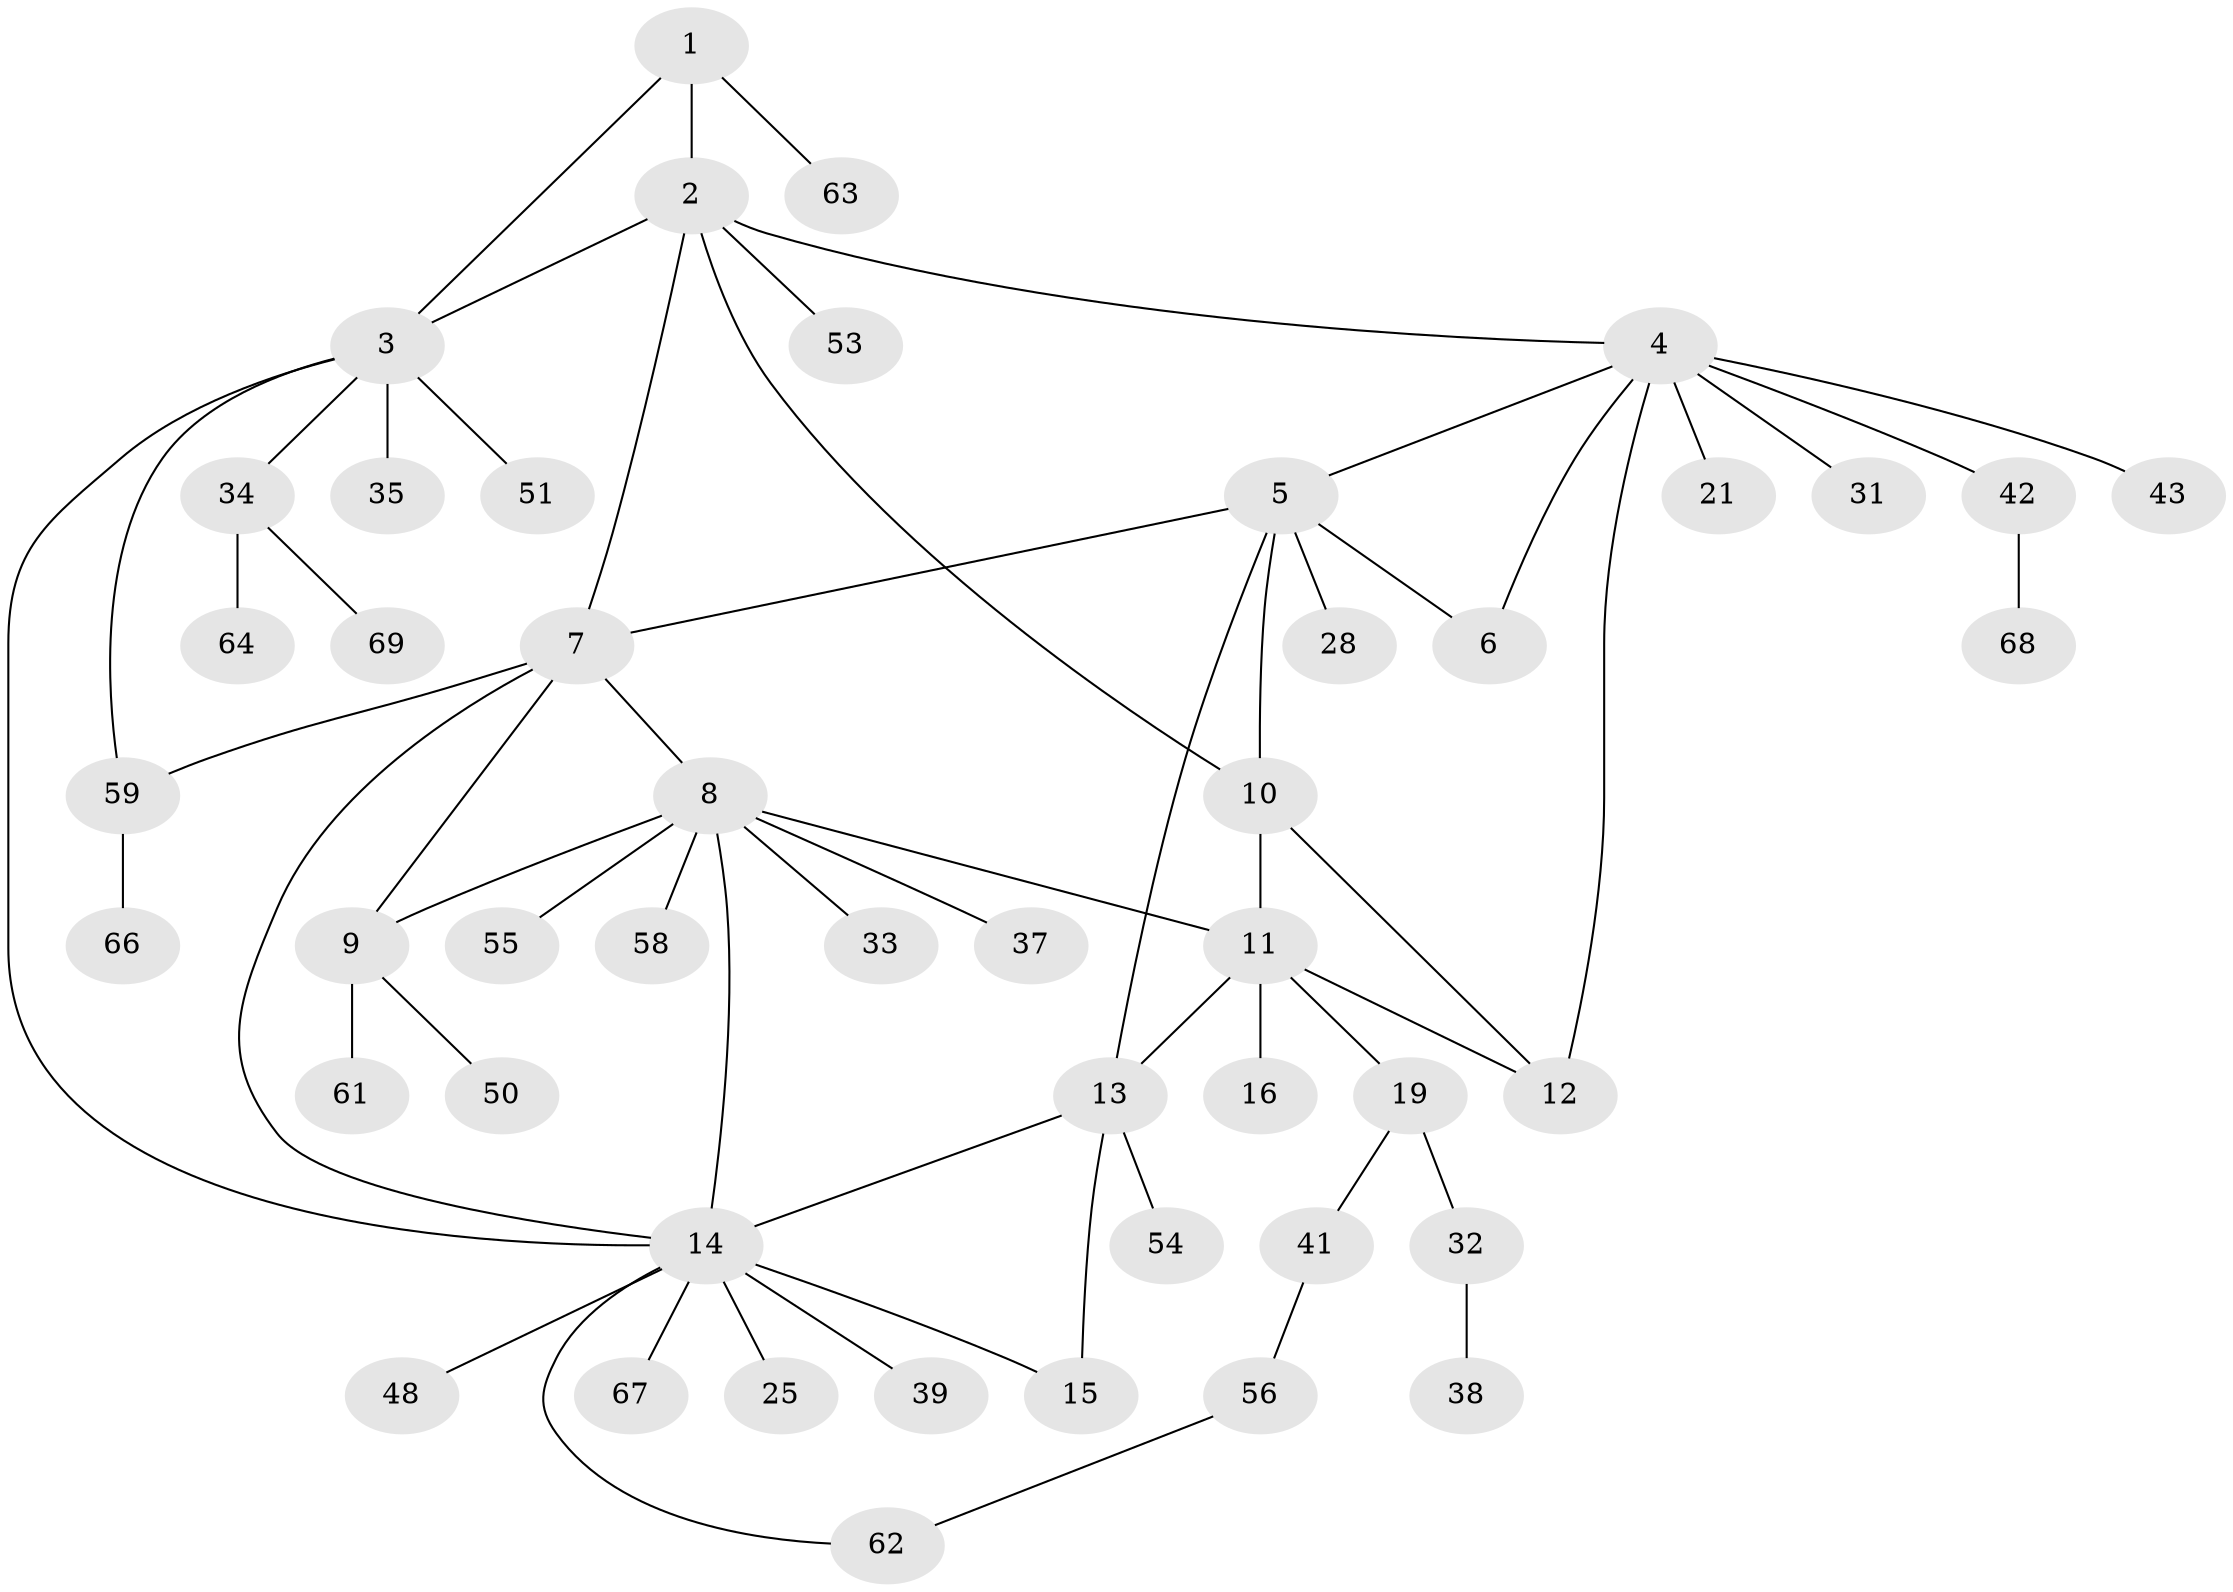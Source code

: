 // original degree distribution, {4: 0.07246376811594203, 7: 0.057971014492753624, 5: 0.014492753623188406, 9: 0.043478260869565216, 3: 0.13043478260869565, 6: 0.014492753623188406, 2: 0.13043478260869565, 1: 0.5362318840579711}
// Generated by graph-tools (version 1.1) at 2025/42/03/06/25 10:42:12]
// undirected, 48 vertices, 62 edges
graph export_dot {
graph [start="1"]
  node [color=gray90,style=filled];
  1 [super="+20"];
  2 [super="+52"];
  3 [super="+17"];
  4 [super="+23"];
  5 [super="+49"];
  6 [super="+36"];
  7 [super="+24"];
  8 [super="+18"];
  9 [super="+26"];
  10 [super="+30"];
  11 [super="+22"];
  12;
  13 [super="+60"];
  14 [super="+29"];
  15;
  16 [super="+40"];
  19 [super="+27"];
  21;
  25;
  28;
  31;
  32 [super="+46"];
  33 [super="+65"];
  34 [super="+44"];
  35;
  37 [super="+47"];
  38;
  39;
  41 [super="+45"];
  42;
  43;
  48;
  50;
  51;
  53;
  54;
  55;
  56 [super="+57"];
  58;
  59;
  61;
  62;
  63;
  64;
  66;
  67;
  68;
  69;
  1 -- 2;
  1 -- 3;
  1 -- 63;
  2 -- 3;
  2 -- 4;
  2 -- 7;
  2 -- 10;
  2 -- 53;
  3 -- 14;
  3 -- 51;
  3 -- 59;
  3 -- 34;
  3 -- 35;
  4 -- 5;
  4 -- 6;
  4 -- 12;
  4 -- 21;
  4 -- 31;
  4 -- 42;
  4 -- 43;
  5 -- 6;
  5 -- 7;
  5 -- 13;
  5 -- 28;
  5 -- 10;
  7 -- 8;
  7 -- 9;
  7 -- 59;
  7 -- 14;
  8 -- 9;
  8 -- 11;
  8 -- 14;
  8 -- 33;
  8 -- 37;
  8 -- 55;
  8 -- 58;
  9 -- 50;
  9 -- 61;
  10 -- 11;
  10 -- 12;
  11 -- 12;
  11 -- 13 [weight=2];
  11 -- 16;
  11 -- 19;
  13 -- 14;
  13 -- 15;
  13 -- 54;
  14 -- 15;
  14 -- 25;
  14 -- 39;
  14 -- 62;
  14 -- 48;
  14 -- 67;
  19 -- 32;
  19 -- 41;
  32 -- 38;
  34 -- 64;
  34 -- 69;
  41 -- 56;
  42 -- 68;
  56 -- 62;
  59 -- 66;
}
